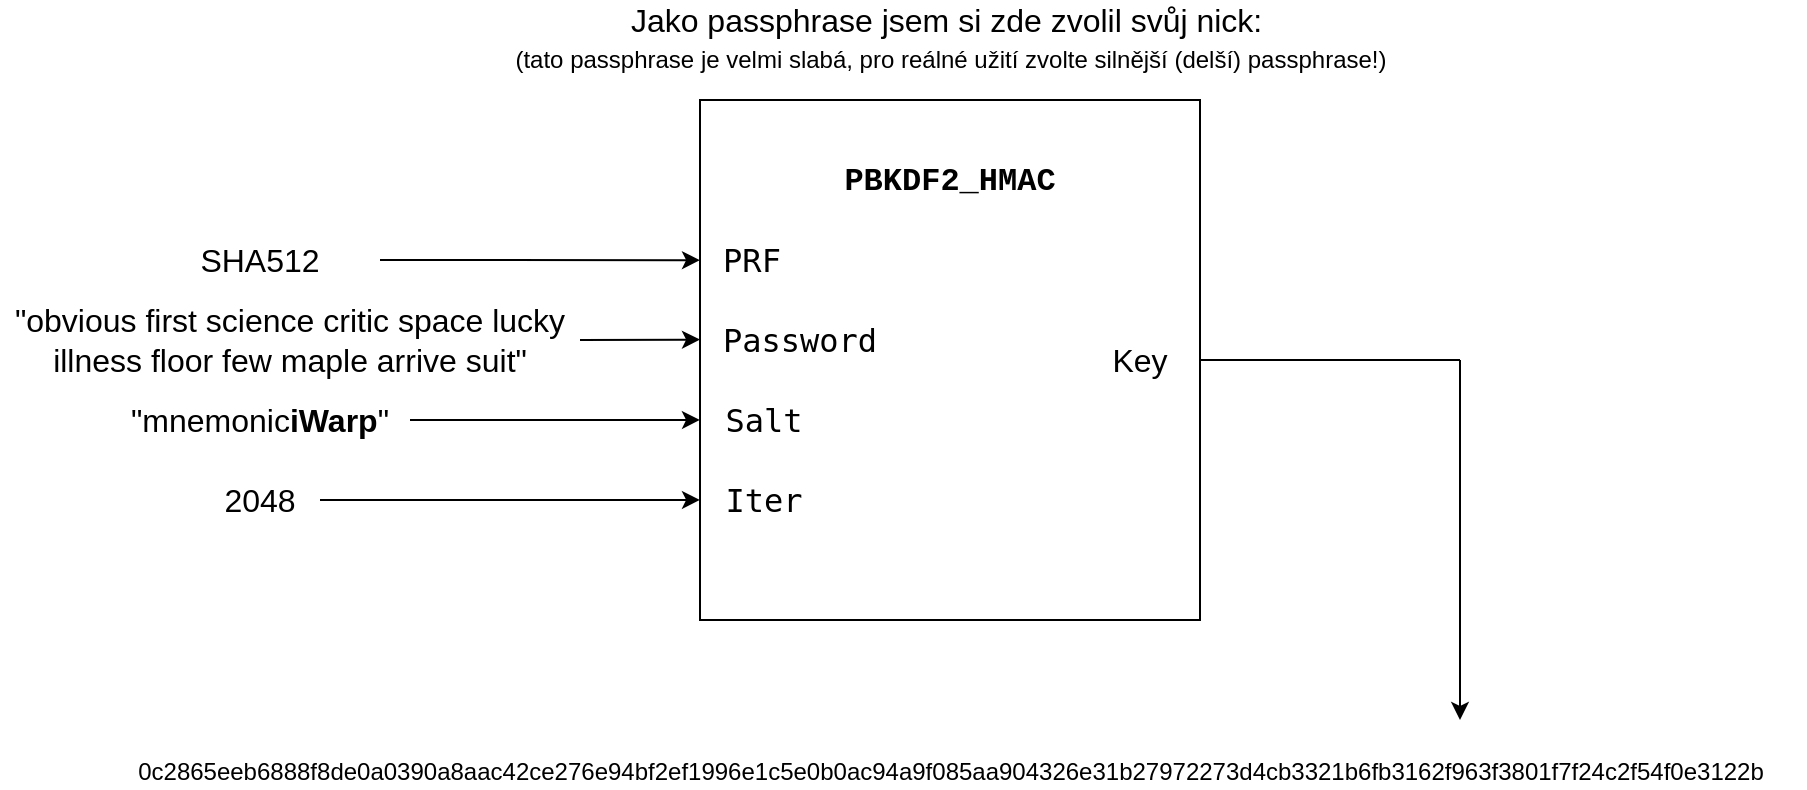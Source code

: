 <mxfile version="14.5.1" type="device"><diagram id="lM3cd9JXkfPZ450w8evN" name="Stránka-"><mxGraphModel dx="1088" dy="880" grid="1" gridSize="10" guides="1" tooltips="1" connect="1" arrows="1" fold="1" page="1" pageScale="1" pageWidth="1169" pageHeight="827" math="0" shadow="0"><root><mxCell id="0"/><mxCell id="1" parent="0"/><mxCell id="B518lKUp2D2pxXMdOdJu-6" value="" style="rounded=0;whiteSpace=wrap;html=1;labelBackgroundColor=none;fontSize=16;fontColor=#000000;" parent="1" vertex="1"><mxGeometry x="420" y="80" width="250" height="260" as="geometry"/></mxCell><mxCell id="B518lKUp2D2pxXMdOdJu-3" value="&lt;span style=&quot;font-family: consolas, &amp;quot;courier new&amp;quot;, monospace; font-size: 16px;&quot;&gt;PBKDF2_HMAC&lt;/span&gt;" style="text;html=1;strokeColor=none;fillColor=none;align=center;verticalAlign=middle;whiteSpace=wrap;rounded=0;labelBackgroundColor=none;fontStyle=1;fontSize=16;" parent="1" vertex="1"><mxGeometry x="495" y="110" width="100" height="20" as="geometry"/></mxCell><mxCell id="B518lKUp2D2pxXMdOdJu-4" value="&lt;pre&gt;Password&lt;/pre&gt;" style="text;html=1;strokeColor=none;fillColor=none;align=center;verticalAlign=middle;whiteSpace=wrap;rounded=0;labelBackgroundColor=none;fontSize=16;fontColor=#000000;" parent="1" vertex="1"><mxGeometry x="430" y="190" width="80" height="20" as="geometry"/></mxCell><mxCell id="B518lKUp2D2pxXMdOdJu-5" value="&lt;pre&gt;Salt&lt;/pre&gt;" style="text;html=1;strokeColor=none;fillColor=none;align=center;verticalAlign=middle;whiteSpace=wrap;rounded=0;labelBackgroundColor=none;fontSize=16;fontColor=#000000;" parent="1" vertex="1"><mxGeometry x="412" y="230" width="80" height="20" as="geometry"/></mxCell><mxCell id="B518lKUp2D2pxXMdOdJu-7" value="&lt;pre&gt;PRF&lt;/pre&gt;" style="text;html=1;strokeColor=none;fillColor=none;align=center;verticalAlign=middle;whiteSpace=wrap;rounded=0;labelBackgroundColor=none;fontSize=16;fontColor=#000000;" parent="1" vertex="1"><mxGeometry x="406" y="150" width="80" height="20" as="geometry"/></mxCell><mxCell id="B518lKUp2D2pxXMdOdJu-8" value="Key" style="text;html=1;strokeColor=none;fillColor=none;align=center;verticalAlign=middle;whiteSpace=wrap;rounded=0;labelBackgroundColor=none;fontSize=16;fontColor=#000000;" parent="1" vertex="1"><mxGeometry x="620" y="200" width="40" height="20" as="geometry"/></mxCell><mxCell id="B518lKUp2D2pxXMdOdJu-10" value="&lt;pre&gt;Iter&lt;/pre&gt;" style="text;html=1;strokeColor=none;fillColor=none;align=center;verticalAlign=middle;whiteSpace=wrap;rounded=0;labelBackgroundColor=none;fontSize=16;fontColor=#000000;" parent="1" vertex="1"><mxGeometry x="412" y="270" width="80" height="20" as="geometry"/></mxCell><mxCell id="B518lKUp2D2pxXMdOdJu-11" value="SHA512" style="text;html=1;strokeColor=none;fillColor=none;align=center;verticalAlign=middle;whiteSpace=wrap;rounded=0;labelBackgroundColor=none;fontSize=16;fontColor=#000000;" parent="1" vertex="1"><mxGeometry x="180" y="150" width="40" height="20" as="geometry"/></mxCell><mxCell id="B518lKUp2D2pxXMdOdJu-12" value="" style="endArrow=classic;html=1;fontSize=16;fontColor=#000000;entryX=-0.013;entryY=0.308;entryDx=0;entryDy=0;entryPerimeter=0;" parent="1" edge="1"><mxGeometry width="50" height="50" relative="1" as="geometry"><mxPoint x="260" y="160" as="sourcePoint"/><mxPoint x="420" y="160.08" as="targetPoint"/></mxGeometry></mxCell><mxCell id="B518lKUp2D2pxXMdOdJu-13" value="" style="endArrow=classic;html=1;fontSize=16;fontColor=#000000;entryX=-0.013;entryY=0.308;entryDx=0;entryDy=0;entryPerimeter=0;exitX=1;exitY=0.5;exitDx=0;exitDy=0;" parent="1" source="B518lKUp2D2pxXMdOdJu-17" edge="1"><mxGeometry width="50" height="50" relative="1" as="geometry"><mxPoint x="393.25" y="199.72" as="sourcePoint"/><mxPoint x="420" y="199.8" as="targetPoint"/></mxGeometry></mxCell><mxCell id="B518lKUp2D2pxXMdOdJu-14" value="" style="endArrow=classic;html=1;fontSize=16;fontColor=#000000;entryX=-0.013;entryY=0.308;entryDx=0;entryDy=0;entryPerimeter=0;" parent="1" source="B518lKUp2D2pxXMdOdJu-19" edge="1"><mxGeometry width="50" height="50" relative="1" as="geometry"><mxPoint x="393.25" y="239.86" as="sourcePoint"/><mxPoint x="420" y="239.94" as="targetPoint"/><Array as="points"><mxPoint x="413.25" y="240"/></Array></mxGeometry></mxCell><mxCell id="B518lKUp2D2pxXMdOdJu-15" value="" style="endArrow=classic;html=1;fontSize=16;fontColor=#000000;entryX=-0.013;entryY=0.308;entryDx=0;entryDy=0;entryPerimeter=0;" parent="1" edge="1"><mxGeometry width="50" height="50" relative="1" as="geometry"><mxPoint x="230" y="280" as="sourcePoint"/><mxPoint x="420" y="279.94" as="targetPoint"/></mxGeometry></mxCell><mxCell id="B518lKUp2D2pxXMdOdJu-16" value="2048" style="text;html=1;strokeColor=none;fillColor=none;align=center;verticalAlign=middle;whiteSpace=wrap;rounded=0;labelBackgroundColor=none;fontSize=16;fontColor=#000000;" parent="1" vertex="1"><mxGeometry x="180" y="270" width="40" height="20" as="geometry"/></mxCell><mxCell id="B518lKUp2D2pxXMdOdJu-17" value="&quot;obvious first science critic space lucky illness floor few maple arrive suit&quot;" style="text;html=1;strokeColor=none;fillColor=none;align=center;verticalAlign=middle;whiteSpace=wrap;rounded=0;labelBackgroundColor=none;fontSize=16;fontColor=#000000;" parent="1" vertex="1"><mxGeometry x="70" y="190" width="290" height="20" as="geometry"/></mxCell><mxCell id="B518lKUp2D2pxXMdOdJu-19" value="&quot;mnemonic&lt;b&gt;iWarp&lt;/b&gt;&quot;" style="text;html=1;strokeColor=none;fillColor=none;align=center;verticalAlign=middle;whiteSpace=wrap;rounded=0;labelBackgroundColor=none;fontSize=16;fontColor=#000000;" parent="1" vertex="1"><mxGeometry x="125" y="230" width="150" height="20" as="geometry"/></mxCell><mxCell id="B518lKUp2D2pxXMdOdJu-21" value="&lt;font style=&quot;font-size: 12px&quot;&gt;0c2865eeb6888f8de0a0390a8aac42ce276e94bf2ef1996e1c5e0b0ac94a9f085aa904326e31b27972273d4cb3321b6fb3162f963f3801f7f24c2f54f0e3122b&lt;/font&gt;" style="text;html=1;strokeColor=none;fillColor=none;align=center;verticalAlign=middle;whiteSpace=wrap;rounded=0;labelBackgroundColor=none;fontSize=16;fontColor=#000000;" parent="1" vertex="1"><mxGeometry x="117.5" y="404" width="855" height="20" as="geometry"/></mxCell><mxCell id="B518lKUp2D2pxXMdOdJu-23" value="" style="endArrow=classic;html=1;fontSize=16;fontColor=#000000;" parent="1" edge="1"><mxGeometry width="50" height="50" relative="1" as="geometry"><mxPoint x="800" y="210" as="sourcePoint"/><mxPoint x="800" y="390" as="targetPoint"/></mxGeometry></mxCell><mxCell id="B518lKUp2D2pxXMdOdJu-26" value="" style="endArrow=none;html=1;fontSize=16;fontColor=#000000;exitX=1;exitY=0.5;exitDx=0;exitDy=0;" parent="1" source="B518lKUp2D2pxXMdOdJu-6" edge="1"><mxGeometry width="50" height="50" relative="1" as="geometry"><mxPoint x="880" y="350" as="sourcePoint"/><mxPoint x="800" y="210" as="targetPoint"/></mxGeometry></mxCell><mxCell id="B518lKUp2D2pxXMdOdJu-28" value="Jako passphrase jsem si zde zvolil svůj nick:&amp;nbsp;" style="text;html=1;strokeColor=none;fillColor=none;align=center;verticalAlign=middle;whiteSpace=wrap;rounded=0;labelBackgroundColor=none;fontSize=16;fontColor=#000000;" parent="1" vertex="1"><mxGeometry x="287.5" y="30" width="515" height="20" as="geometry"/></mxCell><mxCell id="DiLb0b67tgdLZOgbP2Rh-1" value="&lt;font style=&quot;font-size: 12px&quot;&gt;(tato passphrase je velmi slabá, pro reálné užití zvolte silnější (delší) passphrase!)&lt;/font&gt;" style="text;html=1;strokeColor=none;fillColor=none;align=center;verticalAlign=middle;whiteSpace=wrap;rounded=0;labelBackgroundColor=none;fontSize=16;fontColor=#000000;" vertex="1" parent="1"><mxGeometry x="287.5" y="48" width="515" height="20" as="geometry"/></mxCell></root></mxGraphModel></diagram></mxfile>